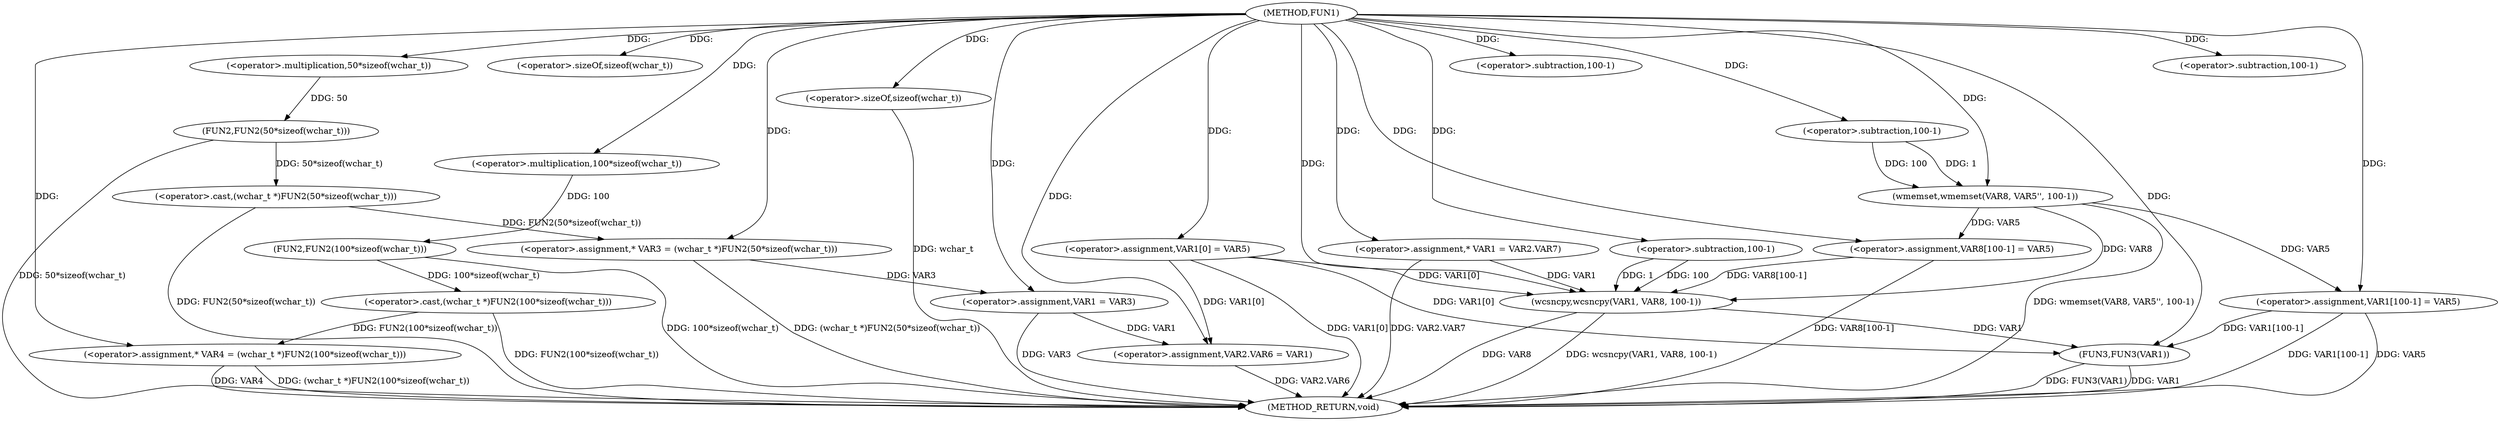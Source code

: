 digraph FUN1 {  
"1000100" [label = "(METHOD,FUN1)" ]
"1000174" [label = "(METHOD_RETURN,void)" ]
"1000105" [label = "(<operator>.assignment,* VAR3 = (wchar_t *)FUN2(50*sizeof(wchar_t)))" ]
"1000107" [label = "(<operator>.cast,(wchar_t *)FUN2(50*sizeof(wchar_t)))" ]
"1000109" [label = "(FUN2,FUN2(50*sizeof(wchar_t)))" ]
"1000110" [label = "(<operator>.multiplication,50*sizeof(wchar_t))" ]
"1000112" [label = "(<operator>.sizeOf,sizeof(wchar_t))" ]
"1000115" [label = "(<operator>.assignment,* VAR4 = (wchar_t *)FUN2(100*sizeof(wchar_t)))" ]
"1000117" [label = "(<operator>.cast,(wchar_t *)FUN2(100*sizeof(wchar_t)))" ]
"1000119" [label = "(FUN2,FUN2(100*sizeof(wchar_t)))" ]
"1000120" [label = "(<operator>.multiplication,100*sizeof(wchar_t))" ]
"1000122" [label = "(<operator>.sizeOf,sizeof(wchar_t))" ]
"1000124" [label = "(<operator>.assignment,VAR1 = VAR3)" ]
"1000127" [label = "(<operator>.assignment,VAR1[0] = VAR5)" ]
"1000132" [label = "(<operator>.assignment,VAR2.VAR6 = VAR1)" ]
"1000139" [label = "(<operator>.assignment,* VAR1 = VAR2.VAR7)" ]
"1000146" [label = "(wmemset,wmemset(VAR8, VAR5'', 100-1))" ]
"1000149" [label = "(<operator>.subtraction,100-1)" ]
"1000152" [label = "(<operator>.assignment,VAR8[100-1] = VAR5)" ]
"1000155" [label = "(<operator>.subtraction,100-1)" ]
"1000159" [label = "(wcsncpy,wcsncpy(VAR1, VAR8, 100-1))" ]
"1000162" [label = "(<operator>.subtraction,100-1)" ]
"1000165" [label = "(<operator>.assignment,VAR1[100-1] = VAR5)" ]
"1000168" [label = "(<operator>.subtraction,100-1)" ]
"1000172" [label = "(FUN3,FUN3(VAR1))" ]
  "1000172" -> "1000174"  [ label = "DDG: FUN3(VAR1)"] 
  "1000105" -> "1000174"  [ label = "DDG: (wchar_t *)FUN2(50*sizeof(wchar_t))"] 
  "1000132" -> "1000174"  [ label = "DDG: VAR2.VAR6"] 
  "1000127" -> "1000174"  [ label = "DDG: VAR1[0]"] 
  "1000117" -> "1000174"  [ label = "DDG: FUN2(100*sizeof(wchar_t))"] 
  "1000146" -> "1000174"  [ label = "DDG: wmemset(VAR8, VAR5'', 100-1)"] 
  "1000107" -> "1000174"  [ label = "DDG: FUN2(50*sizeof(wchar_t))"] 
  "1000159" -> "1000174"  [ label = "DDG: wcsncpy(VAR1, VAR8, 100-1)"] 
  "1000115" -> "1000174"  [ label = "DDG: (wchar_t *)FUN2(100*sizeof(wchar_t))"] 
  "1000124" -> "1000174"  [ label = "DDG: VAR3"] 
  "1000122" -> "1000174"  [ label = "DDG: wchar_t"] 
  "1000139" -> "1000174"  [ label = "DDG: VAR2.VAR7"] 
  "1000165" -> "1000174"  [ label = "DDG: VAR1[100-1]"] 
  "1000152" -> "1000174"  [ label = "DDG: VAR8[100-1]"] 
  "1000109" -> "1000174"  [ label = "DDG: 50*sizeof(wchar_t)"] 
  "1000119" -> "1000174"  [ label = "DDG: 100*sizeof(wchar_t)"] 
  "1000172" -> "1000174"  [ label = "DDG: VAR1"] 
  "1000165" -> "1000174"  [ label = "DDG: VAR5"] 
  "1000159" -> "1000174"  [ label = "DDG: VAR8"] 
  "1000115" -> "1000174"  [ label = "DDG: VAR4"] 
  "1000107" -> "1000105"  [ label = "DDG: FUN2(50*sizeof(wchar_t))"] 
  "1000100" -> "1000105"  [ label = "DDG: "] 
  "1000109" -> "1000107"  [ label = "DDG: 50*sizeof(wchar_t)"] 
  "1000110" -> "1000109"  [ label = "DDG: 50"] 
  "1000100" -> "1000110"  [ label = "DDG: "] 
  "1000100" -> "1000112"  [ label = "DDG: "] 
  "1000117" -> "1000115"  [ label = "DDG: FUN2(100*sizeof(wchar_t))"] 
  "1000100" -> "1000115"  [ label = "DDG: "] 
  "1000119" -> "1000117"  [ label = "DDG: 100*sizeof(wchar_t)"] 
  "1000120" -> "1000119"  [ label = "DDG: 100"] 
  "1000100" -> "1000120"  [ label = "DDG: "] 
  "1000100" -> "1000122"  [ label = "DDG: "] 
  "1000105" -> "1000124"  [ label = "DDG: VAR3"] 
  "1000100" -> "1000124"  [ label = "DDG: "] 
  "1000100" -> "1000127"  [ label = "DDG: "] 
  "1000124" -> "1000132"  [ label = "DDG: VAR1"] 
  "1000127" -> "1000132"  [ label = "DDG: VAR1[0]"] 
  "1000100" -> "1000132"  [ label = "DDG: "] 
  "1000100" -> "1000139"  [ label = "DDG: "] 
  "1000100" -> "1000146"  [ label = "DDG: "] 
  "1000149" -> "1000146"  [ label = "DDG: 100"] 
  "1000149" -> "1000146"  [ label = "DDG: 1"] 
  "1000100" -> "1000149"  [ label = "DDG: "] 
  "1000146" -> "1000152"  [ label = "DDG: VAR5"] 
  "1000100" -> "1000152"  [ label = "DDG: "] 
  "1000100" -> "1000155"  [ label = "DDG: "] 
  "1000139" -> "1000159"  [ label = "DDG: VAR1"] 
  "1000127" -> "1000159"  [ label = "DDG: VAR1[0]"] 
  "1000100" -> "1000159"  [ label = "DDG: "] 
  "1000152" -> "1000159"  [ label = "DDG: VAR8[100-1]"] 
  "1000146" -> "1000159"  [ label = "DDG: VAR8"] 
  "1000162" -> "1000159"  [ label = "DDG: 100"] 
  "1000162" -> "1000159"  [ label = "DDG: 1"] 
  "1000100" -> "1000162"  [ label = "DDG: "] 
  "1000100" -> "1000165"  [ label = "DDG: "] 
  "1000146" -> "1000165"  [ label = "DDG: VAR5"] 
  "1000100" -> "1000168"  [ label = "DDG: "] 
  "1000159" -> "1000172"  [ label = "DDG: VAR1"] 
  "1000165" -> "1000172"  [ label = "DDG: VAR1[100-1]"] 
  "1000127" -> "1000172"  [ label = "DDG: VAR1[0]"] 
  "1000100" -> "1000172"  [ label = "DDG: "] 
}
